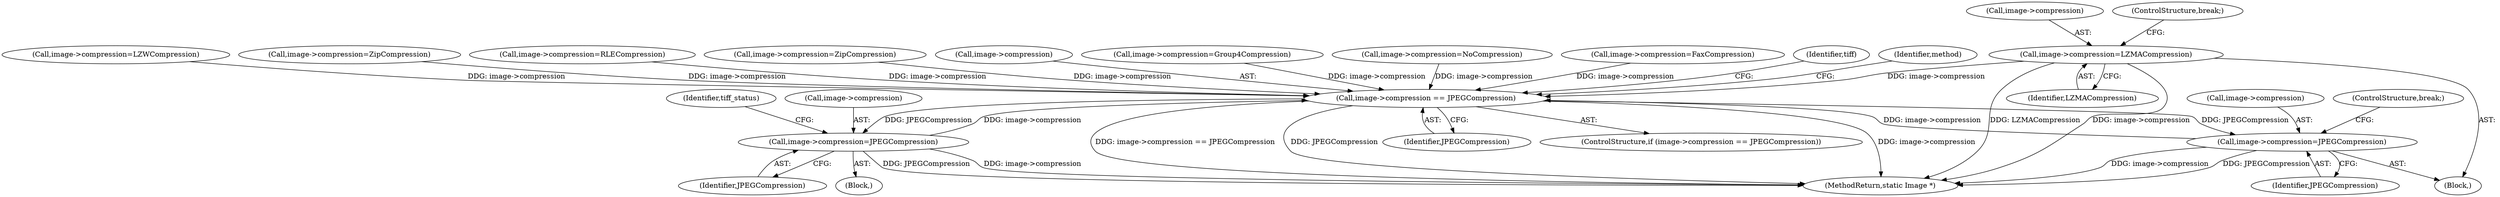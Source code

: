 digraph "0_ImageMagick_f6e9d0d9955e85bdd7540b251cd50d598dacc5e6_62@pointer" {
"1001097" [label="(Call,image->compression=LZMACompression)"];
"1001481" [label="(Call,image->compression == JPEGCompression)"];
"1001043" [label="(Call,image->compression=JPEGCompression)"];
"1001090" [label="(Call,image->compression=JPEGCompression)"];
"1001481" [label="(Call,image->compression == JPEGCompression)"];
"1001091" [label="(Call,image->compression)"];
"1001042" [label="(Block,)"];
"1001035" [label="(Call,image->compression=Group4Compression)"];
"1001044" [label="(Call,image->compression)"];
"1001021" [label="(Call,image->compression=NoCompression)"];
"1001028" [label="(Call,image->compression=FaxCompression)"];
"1001054" [label="(Identifier,tiff_status)"];
"1001047" [label="(Identifier,JPEGCompression)"];
"1001098" [label="(Call,image->compression)"];
"1001094" [label="(Identifier,JPEGCompression)"];
"1001497" [label="(Identifier,tiff)"];
"1001101" [label="(Identifier,LZMACompression)"];
"1001485" [label="(Identifier,JPEGCompression)"];
"1001043" [label="(Call,image->compression=JPEGCompression)"];
"1001487" [label="(Identifier,method)"];
"1001104" [label="(Call,image->compression=LZWCompression)"];
"1001102" [label="(ControlStructure,break;)"];
"1001118" [label="(Call,image->compression=ZipCompression)"];
"1001090" [label="(Call,image->compression=JPEGCompression)"];
"1001125" [label="(Call,image->compression=RLECompression)"];
"1001019" [label="(Block,)"];
"1001480" [label="(ControlStructure,if (image->compression == JPEGCompression))"];
"1003352" [label="(MethodReturn,static Image *)"];
"1001111" [label="(Call,image->compression=ZipCompression)"];
"1001097" [label="(Call,image->compression=LZMACompression)"];
"1001095" [label="(ControlStructure,break;)"];
"1001482" [label="(Call,image->compression)"];
"1001097" -> "1001019"  [label="AST: "];
"1001097" -> "1001101"  [label="CFG: "];
"1001098" -> "1001097"  [label="AST: "];
"1001101" -> "1001097"  [label="AST: "];
"1001102" -> "1001097"  [label="CFG: "];
"1001097" -> "1003352"  [label="DDG: image->compression"];
"1001097" -> "1003352"  [label="DDG: LZMACompression"];
"1001097" -> "1001481"  [label="DDG: image->compression"];
"1001481" -> "1001480"  [label="AST: "];
"1001481" -> "1001485"  [label="CFG: "];
"1001482" -> "1001481"  [label="AST: "];
"1001485" -> "1001481"  [label="AST: "];
"1001487" -> "1001481"  [label="CFG: "];
"1001497" -> "1001481"  [label="CFG: "];
"1001481" -> "1003352"  [label="DDG: image->compression == JPEGCompression"];
"1001481" -> "1003352"  [label="DDG: JPEGCompression"];
"1001481" -> "1003352"  [label="DDG: image->compression"];
"1001481" -> "1001043"  [label="DDG: JPEGCompression"];
"1001481" -> "1001090"  [label="DDG: JPEGCompression"];
"1001043" -> "1001481"  [label="DDG: image->compression"];
"1001090" -> "1001481"  [label="DDG: image->compression"];
"1001125" -> "1001481"  [label="DDG: image->compression"];
"1001028" -> "1001481"  [label="DDG: image->compression"];
"1001118" -> "1001481"  [label="DDG: image->compression"];
"1001021" -> "1001481"  [label="DDG: image->compression"];
"1001111" -> "1001481"  [label="DDG: image->compression"];
"1001035" -> "1001481"  [label="DDG: image->compression"];
"1001104" -> "1001481"  [label="DDG: image->compression"];
"1001043" -> "1001042"  [label="AST: "];
"1001043" -> "1001047"  [label="CFG: "];
"1001044" -> "1001043"  [label="AST: "];
"1001047" -> "1001043"  [label="AST: "];
"1001054" -> "1001043"  [label="CFG: "];
"1001043" -> "1003352"  [label="DDG: image->compression"];
"1001043" -> "1003352"  [label="DDG: JPEGCompression"];
"1001090" -> "1001019"  [label="AST: "];
"1001090" -> "1001094"  [label="CFG: "];
"1001091" -> "1001090"  [label="AST: "];
"1001094" -> "1001090"  [label="AST: "];
"1001095" -> "1001090"  [label="CFG: "];
"1001090" -> "1003352"  [label="DDG: image->compression"];
"1001090" -> "1003352"  [label="DDG: JPEGCompression"];
}
